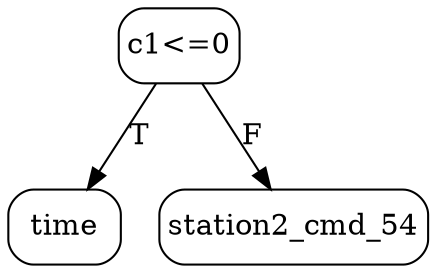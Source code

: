 // decision tree
digraph {
	1 [label=time margin="0.05,0.05" shape=box style=rounded]
	2 [label=station2_cmd_54 margin="0.05,0.05" shape=box style=rounded]
	0 [label="c1<=0" margin="0.05,0.05" shape=box style=rounded]
	0 -> 1 [label=T]
	0 -> 2 [label=F]
}
